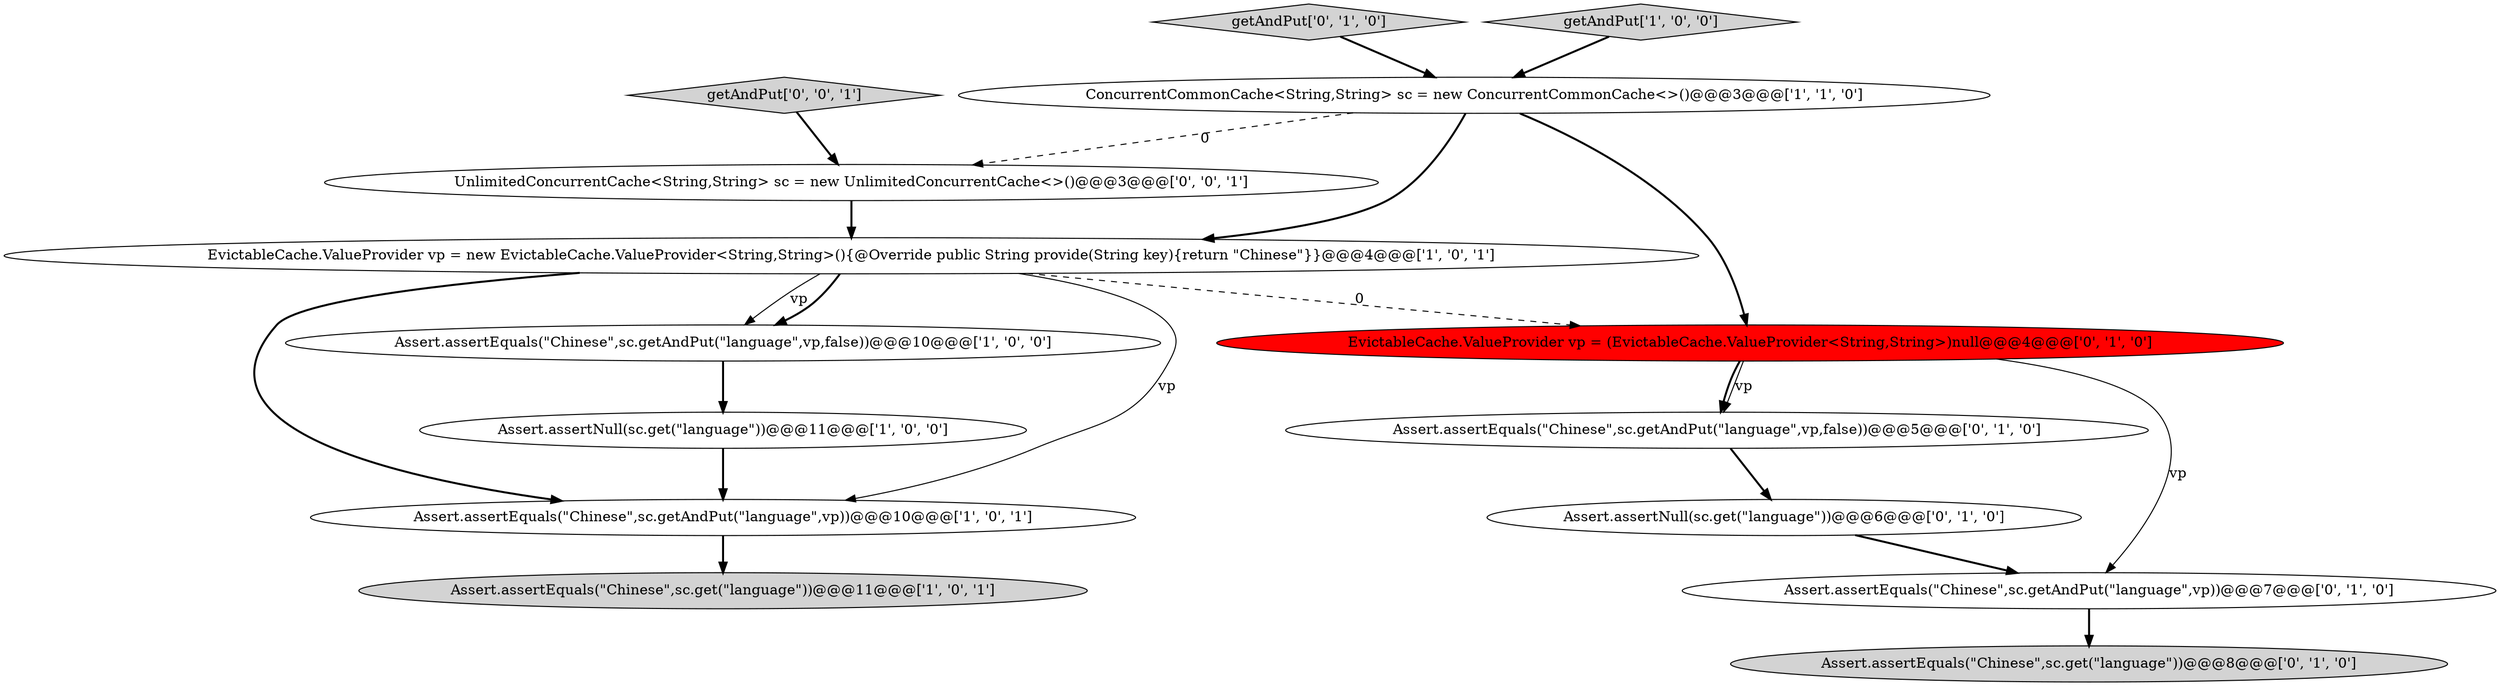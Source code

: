 digraph {
10 [style = filled, label = "Assert.assertNull(sc.get(\"language\"))@@@6@@@['0', '1', '0']", fillcolor = white, shape = ellipse image = "AAA0AAABBB2BBB"];
3 [style = filled, label = "Assert.assertEquals(\"Chinese\",sc.get(\"language\"))@@@11@@@['1', '0', '1']", fillcolor = lightgray, shape = ellipse image = "AAA0AAABBB1BBB"];
12 [style = filled, label = "getAndPut['0', '1', '0']", fillcolor = lightgray, shape = diamond image = "AAA0AAABBB2BBB"];
14 [style = filled, label = "UnlimitedConcurrentCache<String,String> sc = new UnlimitedConcurrentCache<>()@@@3@@@['0', '0', '1']", fillcolor = white, shape = ellipse image = "AAA0AAABBB3BBB"];
6 [style = filled, label = "EvictableCache.ValueProvider vp = new EvictableCache.ValueProvider<String,String>(){@Override public String provide(String key){return \"Chinese\"}}@@@4@@@['1', '0', '1']", fillcolor = white, shape = ellipse image = "AAA0AAABBB1BBB"];
13 [style = filled, label = "getAndPut['0', '0', '1']", fillcolor = lightgray, shape = diamond image = "AAA0AAABBB3BBB"];
2 [style = filled, label = "Assert.assertEquals(\"Chinese\",sc.getAndPut(\"language\",vp))@@@10@@@['1', '0', '1']", fillcolor = white, shape = ellipse image = "AAA0AAABBB1BBB"];
7 [style = filled, label = "EvictableCache.ValueProvider vp = (EvictableCache.ValueProvider<String,String>)null@@@4@@@['0', '1', '0']", fillcolor = red, shape = ellipse image = "AAA1AAABBB2BBB"];
0 [style = filled, label = "Assert.assertNull(sc.get(\"language\"))@@@11@@@['1', '0', '0']", fillcolor = white, shape = ellipse image = "AAA0AAABBB1BBB"];
4 [style = filled, label = "Assert.assertEquals(\"Chinese\",sc.getAndPut(\"language\",vp,false))@@@10@@@['1', '0', '0']", fillcolor = white, shape = ellipse image = "AAA0AAABBB1BBB"];
11 [style = filled, label = "Assert.assertEquals(\"Chinese\",sc.get(\"language\"))@@@8@@@['0', '1', '0']", fillcolor = lightgray, shape = ellipse image = "AAA0AAABBB2BBB"];
1 [style = filled, label = "getAndPut['1', '0', '0']", fillcolor = lightgray, shape = diamond image = "AAA0AAABBB1BBB"];
5 [style = filled, label = "ConcurrentCommonCache<String,String> sc = new ConcurrentCommonCache<>()@@@3@@@['1', '1', '0']", fillcolor = white, shape = ellipse image = "AAA0AAABBB1BBB"];
9 [style = filled, label = "Assert.assertEquals(\"Chinese\",sc.getAndPut(\"language\",vp))@@@7@@@['0', '1', '0']", fillcolor = white, shape = ellipse image = "AAA0AAABBB2BBB"];
8 [style = filled, label = "Assert.assertEquals(\"Chinese\",sc.getAndPut(\"language\",vp,false))@@@5@@@['0', '1', '0']", fillcolor = white, shape = ellipse image = "AAA0AAABBB2BBB"];
1->5 [style = bold, label=""];
8->10 [style = bold, label=""];
5->14 [style = dashed, label="0"];
9->11 [style = bold, label=""];
12->5 [style = bold, label=""];
6->7 [style = dashed, label="0"];
2->3 [style = bold, label=""];
0->2 [style = bold, label=""];
7->8 [style = bold, label=""];
7->8 [style = solid, label="vp"];
6->2 [style = solid, label="vp"];
6->4 [style = solid, label="vp"];
4->0 [style = bold, label=""];
6->2 [style = bold, label=""];
6->4 [style = bold, label=""];
5->6 [style = bold, label=""];
5->7 [style = bold, label=""];
10->9 [style = bold, label=""];
7->9 [style = solid, label="vp"];
13->14 [style = bold, label=""];
14->6 [style = bold, label=""];
}
